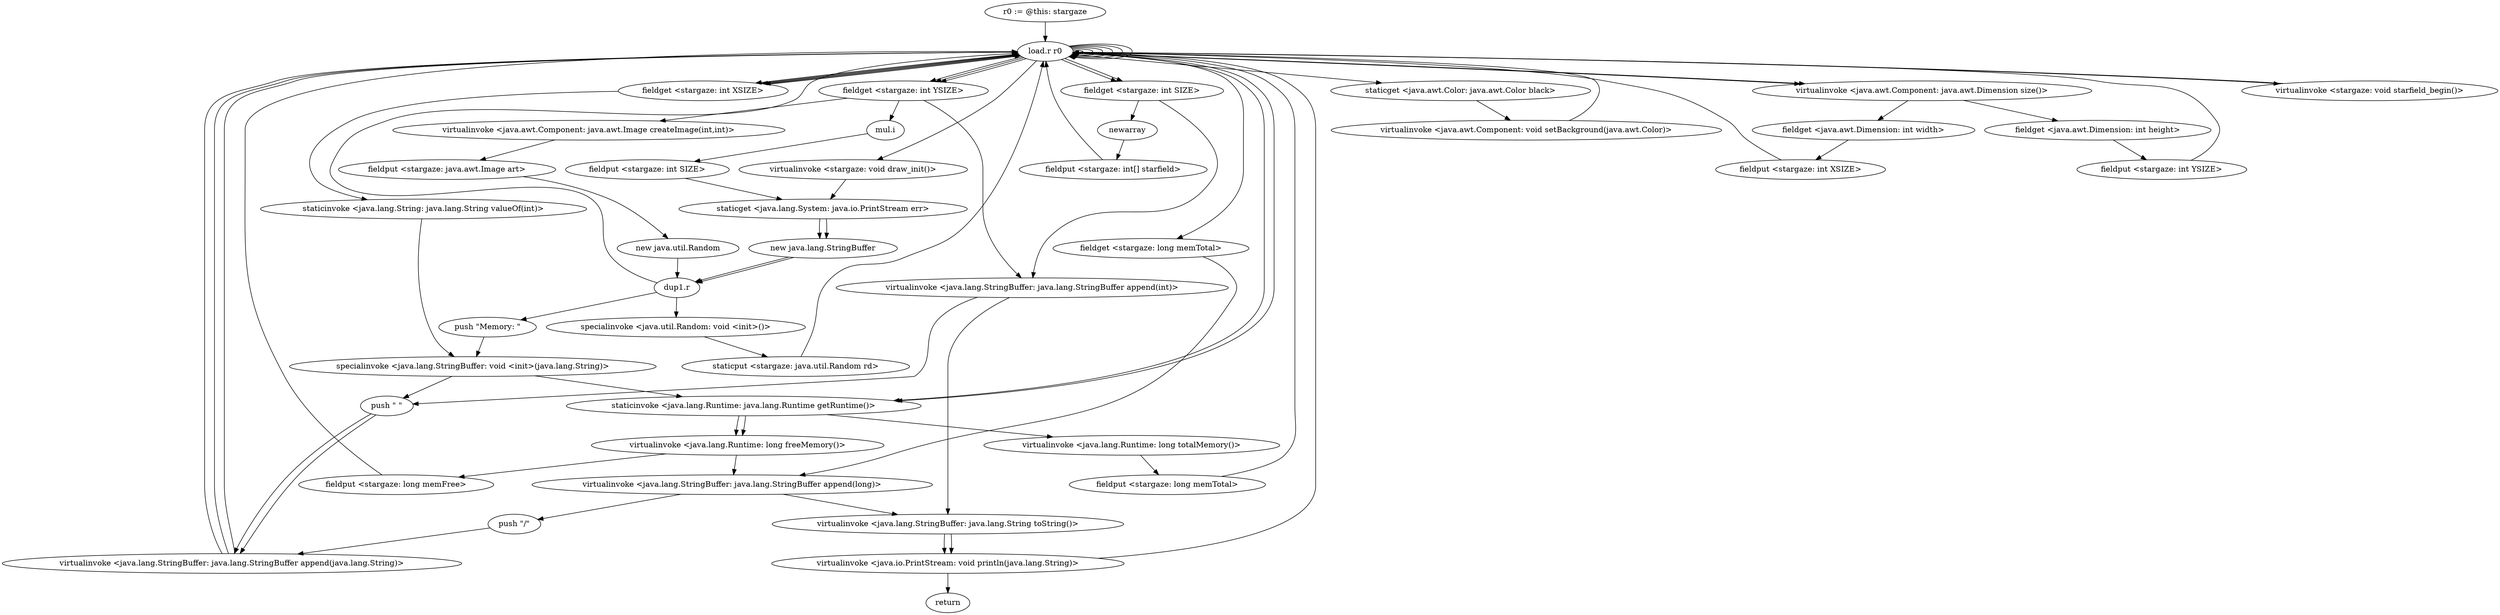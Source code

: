 digraph "" {
    "r0 := @this: stargaze"
    "load.r r0"
    "r0 := @this: stargaze"->"load.r r0";
    "staticinvoke <java.lang.Runtime: java.lang.Runtime getRuntime()>"
    "load.r r0"->"staticinvoke <java.lang.Runtime: java.lang.Runtime getRuntime()>";
    "virtualinvoke <java.lang.Runtime: long freeMemory()>"
    "staticinvoke <java.lang.Runtime: java.lang.Runtime getRuntime()>"->"virtualinvoke <java.lang.Runtime: long freeMemory()>";
    "fieldput <stargaze: long memFree>"
    "virtualinvoke <java.lang.Runtime: long freeMemory()>"->"fieldput <stargaze: long memFree>";
    "fieldput <stargaze: long memFree>"->"load.r r0";
    "load.r r0"->"staticinvoke <java.lang.Runtime: java.lang.Runtime getRuntime()>";
    "virtualinvoke <java.lang.Runtime: long totalMemory()>"
    "staticinvoke <java.lang.Runtime: java.lang.Runtime getRuntime()>"->"virtualinvoke <java.lang.Runtime: long totalMemory()>";
    "fieldput <stargaze: long memTotal>"
    "virtualinvoke <java.lang.Runtime: long totalMemory()>"->"fieldput <stargaze: long memTotal>";
    "fieldput <stargaze: long memTotal>"->"load.r r0";
    "staticget <java.awt.Color: java.awt.Color black>"
    "load.r r0"->"staticget <java.awt.Color: java.awt.Color black>";
    "virtualinvoke <java.awt.Component: void setBackground(java.awt.Color)>"
    "staticget <java.awt.Color: java.awt.Color black>"->"virtualinvoke <java.awt.Component: void setBackground(java.awt.Color)>";
    "virtualinvoke <java.awt.Component: void setBackground(java.awt.Color)>"->"load.r r0";
    "load.r r0"->"load.r r0";
    "virtualinvoke <java.awt.Component: java.awt.Dimension size()>"
    "load.r r0"->"virtualinvoke <java.awt.Component: java.awt.Dimension size()>";
    "fieldget <java.awt.Dimension: int width>"
    "virtualinvoke <java.awt.Component: java.awt.Dimension size()>"->"fieldget <java.awt.Dimension: int width>";
    "fieldput <stargaze: int XSIZE>"
    "fieldget <java.awt.Dimension: int width>"->"fieldput <stargaze: int XSIZE>";
    "fieldput <stargaze: int XSIZE>"->"load.r r0";
    "load.r r0"->"load.r r0";
    "load.r r0"->"virtualinvoke <java.awt.Component: java.awt.Dimension size()>";
    "fieldget <java.awt.Dimension: int height>"
    "virtualinvoke <java.awt.Component: java.awt.Dimension size()>"->"fieldget <java.awt.Dimension: int height>";
    "fieldput <stargaze: int YSIZE>"
    "fieldget <java.awt.Dimension: int height>"->"fieldput <stargaze: int YSIZE>";
    "fieldput <stargaze: int YSIZE>"->"load.r r0";
    "load.r r0"->"load.r r0";
    "fieldget <stargaze: int XSIZE>"
    "load.r r0"->"fieldget <stargaze: int XSIZE>";
    "fieldget <stargaze: int XSIZE>"->"load.r r0";
    "fieldget <stargaze: int YSIZE>"
    "load.r r0"->"fieldget <stargaze: int YSIZE>";
    "mul.i"
    "fieldget <stargaze: int YSIZE>"->"mul.i";
    "fieldput <stargaze: int SIZE>"
    "mul.i"->"fieldput <stargaze: int SIZE>";
    "staticget <java.lang.System: java.io.PrintStream err>"
    "fieldput <stargaze: int SIZE>"->"staticget <java.lang.System: java.io.PrintStream err>";
    "new java.lang.StringBuffer"
    "staticget <java.lang.System: java.io.PrintStream err>"->"new java.lang.StringBuffer";
    "dup1.r"
    "new java.lang.StringBuffer"->"dup1.r";
    "dup1.r"->"load.r r0";
    "load.r r0"->"fieldget <stargaze: int XSIZE>";
    "staticinvoke <java.lang.String: java.lang.String valueOf(int)>"
    "fieldget <stargaze: int XSIZE>"->"staticinvoke <java.lang.String: java.lang.String valueOf(int)>";
    "specialinvoke <java.lang.StringBuffer: void <init>(java.lang.String)>"
    "staticinvoke <java.lang.String: java.lang.String valueOf(int)>"->"specialinvoke <java.lang.StringBuffer: void <init>(java.lang.String)>";
    "push \" \""
    "specialinvoke <java.lang.StringBuffer: void <init>(java.lang.String)>"->"push \" \"";
    "virtualinvoke <java.lang.StringBuffer: java.lang.StringBuffer append(java.lang.String)>"
    "push \" \""->"virtualinvoke <java.lang.StringBuffer: java.lang.StringBuffer append(java.lang.String)>";
    "virtualinvoke <java.lang.StringBuffer: java.lang.StringBuffer append(java.lang.String)>"->"load.r r0";
    "load.r r0"->"fieldget <stargaze: int YSIZE>";
    "virtualinvoke <java.lang.StringBuffer: java.lang.StringBuffer append(int)>"
    "fieldget <stargaze: int YSIZE>"->"virtualinvoke <java.lang.StringBuffer: java.lang.StringBuffer append(int)>";
    "virtualinvoke <java.lang.StringBuffer: java.lang.StringBuffer append(int)>"->"push \" \"";
    "push \" \""->"virtualinvoke <java.lang.StringBuffer: java.lang.StringBuffer append(java.lang.String)>";
    "virtualinvoke <java.lang.StringBuffer: java.lang.StringBuffer append(java.lang.String)>"->"load.r r0";
    "fieldget <stargaze: int SIZE>"
    "load.r r0"->"fieldget <stargaze: int SIZE>";
    "fieldget <stargaze: int SIZE>"->"virtualinvoke <java.lang.StringBuffer: java.lang.StringBuffer append(int)>";
    "virtualinvoke <java.lang.StringBuffer: java.lang.String toString()>"
    "virtualinvoke <java.lang.StringBuffer: java.lang.StringBuffer append(int)>"->"virtualinvoke <java.lang.StringBuffer: java.lang.String toString()>";
    "virtualinvoke <java.io.PrintStream: void println(java.lang.String)>"
    "virtualinvoke <java.lang.StringBuffer: java.lang.String toString()>"->"virtualinvoke <java.io.PrintStream: void println(java.lang.String)>";
    "virtualinvoke <java.io.PrintStream: void println(java.lang.String)>"->"load.r r0";
    "load.r r0"->"load.r r0";
    "load.r r0"->"fieldget <stargaze: int SIZE>";
    "newarray"
    "fieldget <stargaze: int SIZE>"->"newarray";
    "fieldput <stargaze: int[] starfield>"
    "newarray"->"fieldput <stargaze: int[] starfield>";
    "fieldput <stargaze: int[] starfield>"->"load.r r0";
    "load.r r0"->"load.r r0";
    "load.r r0"->"load.r r0";
    "load.r r0"->"fieldget <stargaze: int XSIZE>";
    "fieldget <stargaze: int XSIZE>"->"load.r r0";
    "load.r r0"->"fieldget <stargaze: int YSIZE>";
    "virtualinvoke <java.awt.Component: java.awt.Image createImage(int,int)>"
    "fieldget <stargaze: int YSIZE>"->"virtualinvoke <java.awt.Component: java.awt.Image createImage(int,int)>";
    "fieldput <stargaze: java.awt.Image art>"
    "virtualinvoke <java.awt.Component: java.awt.Image createImage(int,int)>"->"fieldput <stargaze: java.awt.Image art>";
    "new java.util.Random"
    "fieldput <stargaze: java.awt.Image art>"->"new java.util.Random";
    "new java.util.Random"->"dup1.r";
    "specialinvoke <java.util.Random: void <init>()>"
    "dup1.r"->"specialinvoke <java.util.Random: void <init>()>";
    "staticput <stargaze: java.util.Random rd>"
    "specialinvoke <java.util.Random: void <init>()>"->"staticput <stargaze: java.util.Random rd>";
    "staticput <stargaze: java.util.Random rd>"->"load.r r0";
    "virtualinvoke <stargaze: void starfield_begin()>"
    "load.r r0"->"virtualinvoke <stargaze: void starfield_begin()>";
    "virtualinvoke <stargaze: void starfield_begin()>"->"load.r r0";
    "virtualinvoke <stargaze: void draw_init()>"
    "load.r r0"->"virtualinvoke <stargaze: void draw_init()>";
    "virtualinvoke <stargaze: void draw_init()>"->"staticget <java.lang.System: java.io.PrintStream err>";
    "staticget <java.lang.System: java.io.PrintStream err>"->"new java.lang.StringBuffer";
    "new java.lang.StringBuffer"->"dup1.r";
    "push \"Memory: \""
    "dup1.r"->"push \"Memory: \"";
    "push \"Memory: \""->"specialinvoke <java.lang.StringBuffer: void <init>(java.lang.String)>";
    "specialinvoke <java.lang.StringBuffer: void <init>(java.lang.String)>"->"staticinvoke <java.lang.Runtime: java.lang.Runtime getRuntime()>";
    "staticinvoke <java.lang.Runtime: java.lang.Runtime getRuntime()>"->"virtualinvoke <java.lang.Runtime: long freeMemory()>";
    "virtualinvoke <java.lang.StringBuffer: java.lang.StringBuffer append(long)>"
    "virtualinvoke <java.lang.Runtime: long freeMemory()>"->"virtualinvoke <java.lang.StringBuffer: java.lang.StringBuffer append(long)>";
    "push \"/\""
    "virtualinvoke <java.lang.StringBuffer: java.lang.StringBuffer append(long)>"->"push \"/\"";
    "push \"/\""->"virtualinvoke <java.lang.StringBuffer: java.lang.StringBuffer append(java.lang.String)>";
    "virtualinvoke <java.lang.StringBuffer: java.lang.StringBuffer append(java.lang.String)>"->"load.r r0";
    "fieldget <stargaze: long memTotal>"
    "load.r r0"->"fieldget <stargaze: long memTotal>";
    "fieldget <stargaze: long memTotal>"->"virtualinvoke <java.lang.StringBuffer: java.lang.StringBuffer append(long)>";
    "virtualinvoke <java.lang.StringBuffer: java.lang.StringBuffer append(long)>"->"virtualinvoke <java.lang.StringBuffer: java.lang.String toString()>";
    "virtualinvoke <java.lang.StringBuffer: java.lang.String toString()>"->"virtualinvoke <java.io.PrintStream: void println(java.lang.String)>";
    "return"
    "virtualinvoke <java.io.PrintStream: void println(java.lang.String)>"->"return";
}
